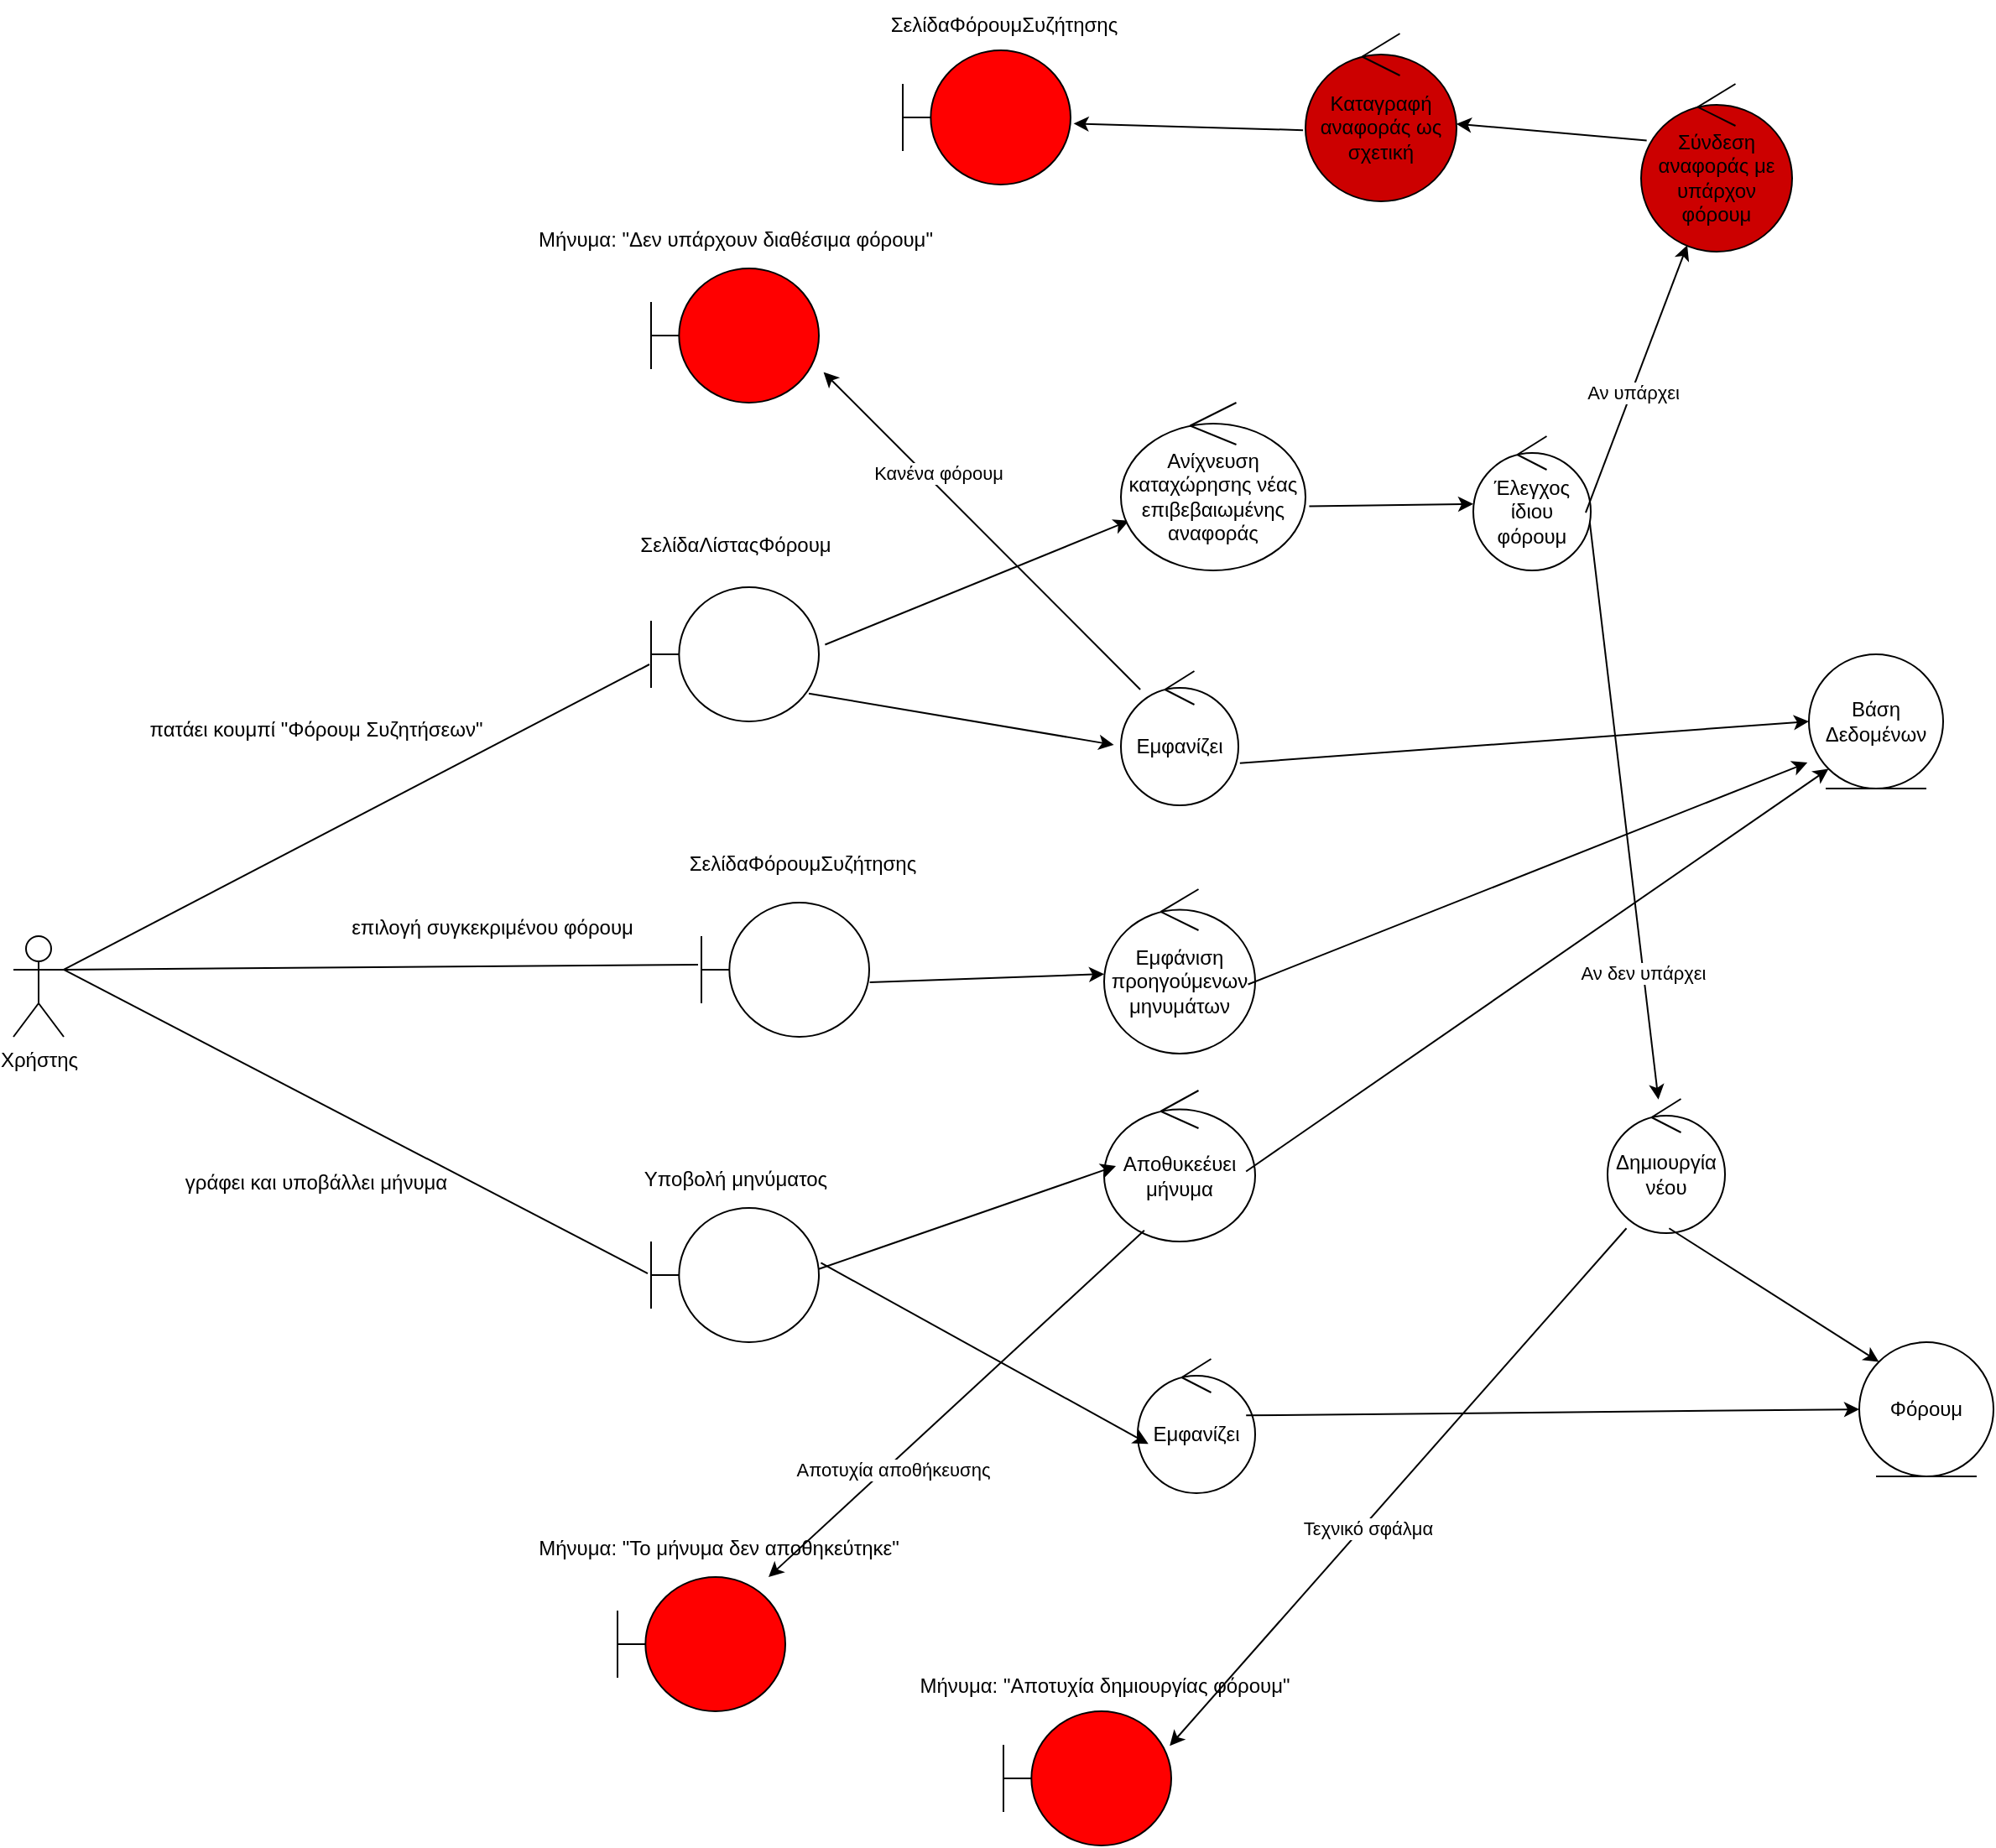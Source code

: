 <mxfile version="26.2.2">
  <diagram name="Page-1" id="PplSYbmX_EkXmF6fF7d_">
    <mxGraphModel dx="2197" dy="1358" grid="1" gridSize="10" guides="1" tooltips="1" connect="1" arrows="1" fold="1" page="1" pageScale="1" pageWidth="850" pageHeight="1100" math="0" shadow="0">
      <root>
        <mxCell id="0" />
        <mxCell id="1" parent="0" />
        <mxCell id="l4ZXJcAtUnXXLUyWGLCF-1" value="Χρήστης" style="shape=umlActor;verticalLabelPosition=bottom;verticalAlign=top;html=1;" vertex="1" parent="1">
          <mxGeometry x="350" y="1058" width="30" height="60" as="geometry" />
        </mxCell>
        <mxCell id="l4ZXJcAtUnXXLUyWGLCF-2" value="" style="shape=umlBoundary;whiteSpace=wrap;html=1;" vertex="1" parent="1">
          <mxGeometry x="730" y="850" width="100" height="80" as="geometry" />
        </mxCell>
        <mxCell id="l4ZXJcAtUnXXLUyWGLCF-3" value="" style="shape=umlBoundary;whiteSpace=wrap;html=1;" vertex="1" parent="1">
          <mxGeometry x="760" y="1038" width="100" height="80" as="geometry" />
        </mxCell>
        <mxCell id="l4ZXJcAtUnXXLUyWGLCF-4" value="" style="shape=umlBoundary;whiteSpace=wrap;html=1;" vertex="1" parent="1">
          <mxGeometry x="730" y="1220" width="100" height="80" as="geometry" />
        </mxCell>
        <mxCell id="l4ZXJcAtUnXXLUyWGLCF-5" value="ΣελίδαΛίσταςΦόρουμ" style="text;html=1;align=center;verticalAlign=middle;resizable=0;points=[];autosize=1;strokeColor=none;fillColor=none;" vertex="1" parent="1">
          <mxGeometry x="710" y="810" width="140" height="30" as="geometry" />
        </mxCell>
        <mxCell id="l4ZXJcAtUnXXLUyWGLCF-6" value="ΣελίδαΦόρουμΣυζήτησης" style="text;html=1;align=center;verticalAlign=middle;resizable=0;points=[];autosize=1;strokeColor=none;fillColor=none;" vertex="1" parent="1">
          <mxGeometry x="740" y="1000" width="160" height="30" as="geometry" />
        </mxCell>
        <mxCell id="l4ZXJcAtUnXXLUyWGLCF-7" value="" style="endArrow=none;html=1;rounded=0;exitX=1;exitY=0.333;exitDx=0;exitDy=0;exitPerimeter=0;entryX=-0.01;entryY=0.575;entryDx=0;entryDy=0;entryPerimeter=0;" edge="1" parent="1" source="l4ZXJcAtUnXXLUyWGLCF-1" target="l4ZXJcAtUnXXLUyWGLCF-2">
          <mxGeometry width="50" height="50" relative="1" as="geometry">
            <mxPoint x="900" y="1030" as="sourcePoint" />
            <mxPoint x="950" y="980" as="targetPoint" />
          </mxGeometry>
        </mxCell>
        <mxCell id="l4ZXJcAtUnXXLUyWGLCF-8" value="" style="endArrow=none;html=1;rounded=0;exitX=1;exitY=0.333;exitDx=0;exitDy=0;exitPerimeter=0;entryX=-0.02;entryY=0.463;entryDx=0;entryDy=0;entryPerimeter=0;" edge="1" parent="1" source="l4ZXJcAtUnXXLUyWGLCF-1" target="l4ZXJcAtUnXXLUyWGLCF-3">
          <mxGeometry width="50" height="50" relative="1" as="geometry">
            <mxPoint x="900" y="1030" as="sourcePoint" />
            <mxPoint x="950" y="980" as="targetPoint" />
          </mxGeometry>
        </mxCell>
        <mxCell id="l4ZXJcAtUnXXLUyWGLCF-9" value="" style="endArrow=none;html=1;rounded=0;exitX=1;exitY=0.333;exitDx=0;exitDy=0;exitPerimeter=0;entryX=-0.02;entryY=0.488;entryDx=0;entryDy=0;entryPerimeter=0;" edge="1" parent="1" source="l4ZXJcAtUnXXLUyWGLCF-1" target="l4ZXJcAtUnXXLUyWGLCF-4">
          <mxGeometry width="50" height="50" relative="1" as="geometry">
            <mxPoint x="900" y="1030" as="sourcePoint" />
            <mxPoint x="950" y="980" as="targetPoint" />
          </mxGeometry>
        </mxCell>
        <mxCell id="l4ZXJcAtUnXXLUyWGLCF-10" value="πατάει κουμπί &quot;Φόρουμ Συζητήσεων&quot;" style="text;html=1;align=center;verticalAlign=middle;resizable=0;points=[];autosize=1;strokeColor=none;fillColor=none;" vertex="1" parent="1">
          <mxGeometry x="420" y="920" width="220" height="30" as="geometry" />
        </mxCell>
        <mxCell id="l4ZXJcAtUnXXLUyWGLCF-11" value="επιλογή συγκεκριμένου φόρουμ" style="text;html=1;align=center;verticalAlign=middle;resizable=0;points=[];autosize=1;strokeColor=none;fillColor=none;" vertex="1" parent="1">
          <mxGeometry x="540" y="1038" width="190" height="30" as="geometry" />
        </mxCell>
        <mxCell id="l4ZXJcAtUnXXLUyWGLCF-12" value="γράφει και υποβάλλει μήνυμα" style="text;html=1;align=center;verticalAlign=middle;resizable=0;points=[];autosize=1;strokeColor=none;fillColor=none;" vertex="1" parent="1">
          <mxGeometry x="440" y="1190" width="180" height="30" as="geometry" />
        </mxCell>
        <mxCell id="l4ZXJcAtUnXXLUyWGLCF-13" value="Βάση Δεδομένων" style="ellipse;shape=umlEntity;whiteSpace=wrap;html=1;" vertex="1" parent="1">
          <mxGeometry x="1420" y="890" width="80" height="80" as="geometry" />
        </mxCell>
        <mxCell id="l4ZXJcAtUnXXLUyWGLCF-14" value="Φόρουμ" style="ellipse;shape=umlEntity;whiteSpace=wrap;html=1;" vertex="1" parent="1">
          <mxGeometry x="1450" y="1300" width="80" height="80" as="geometry" />
        </mxCell>
        <mxCell id="l4ZXJcAtUnXXLUyWGLCF-15" value="Εμφανίζει" style="ellipse;shape=umlControl;whiteSpace=wrap;html=1;" vertex="1" parent="1">
          <mxGeometry x="1010" y="900" width="70" height="80" as="geometry" />
        </mxCell>
        <mxCell id="l4ZXJcAtUnXXLUyWGLCF-16" value="" style="endArrow=classic;html=1;rounded=0;exitX=0.94;exitY=0.792;exitDx=0;exitDy=0;exitPerimeter=0;entryX=-0.06;entryY=0.55;entryDx=0;entryDy=0;entryPerimeter=0;" edge="1" parent="1" source="l4ZXJcAtUnXXLUyWGLCF-2" target="l4ZXJcAtUnXXLUyWGLCF-15">
          <mxGeometry width="50" height="50" relative="1" as="geometry">
            <mxPoint x="860" y="1120" as="sourcePoint" />
            <mxPoint x="910" y="1070" as="targetPoint" />
          </mxGeometry>
        </mxCell>
        <mxCell id="l4ZXJcAtUnXXLUyWGLCF-17" value="" style="endArrow=classic;html=1;rounded=0;exitX=1.013;exitY=0.686;exitDx=0;exitDy=0;exitPerimeter=0;entryX=0;entryY=0.5;entryDx=0;entryDy=0;" edge="1" parent="1" source="l4ZXJcAtUnXXLUyWGLCF-15" target="l4ZXJcAtUnXXLUyWGLCF-13">
          <mxGeometry width="50" height="50" relative="1" as="geometry">
            <mxPoint x="860" y="1120" as="sourcePoint" />
            <mxPoint x="910" y="1070" as="targetPoint" />
          </mxGeometry>
        </mxCell>
        <mxCell id="l4ZXJcAtUnXXLUyWGLCF-18" value="" style="endArrow=classic;html=1;rounded=0;exitX=1.003;exitY=0.594;exitDx=0;exitDy=0;exitPerimeter=0;" edge="1" parent="1" source="l4ZXJcAtUnXXLUyWGLCF-3" target="l4ZXJcAtUnXXLUyWGLCF-19">
          <mxGeometry width="50" height="50" relative="1" as="geometry">
            <mxPoint x="860" y="1120" as="sourcePoint" />
            <mxPoint x="910" y="1070" as="targetPoint" />
          </mxGeometry>
        </mxCell>
        <mxCell id="l4ZXJcAtUnXXLUyWGLCF-19" value="Εμφάνιση προηγούμενων μηνυμάτων" style="ellipse;shape=umlControl;whiteSpace=wrap;html=1;" vertex="1" parent="1">
          <mxGeometry x="1000" y="1030" width="90" height="98" as="geometry" />
        </mxCell>
        <mxCell id="l4ZXJcAtUnXXLUyWGLCF-20" value="" style="endArrow=classic;html=1;rounded=0;exitX=0.953;exitY=0.579;exitDx=0;exitDy=0;exitPerimeter=0;entryX=-0.011;entryY=0.807;entryDx=0;entryDy=0;entryPerimeter=0;" edge="1" parent="1" source="l4ZXJcAtUnXXLUyWGLCF-19" target="l4ZXJcAtUnXXLUyWGLCF-13">
          <mxGeometry width="50" height="50" relative="1" as="geometry">
            <mxPoint x="860" y="1120" as="sourcePoint" />
            <mxPoint x="910" y="1070" as="targetPoint" />
          </mxGeometry>
        </mxCell>
        <mxCell id="l4ZXJcAtUnXXLUyWGLCF-21" value="Αποθυκεέυει μήνυμα" style="ellipse;shape=umlControl;whiteSpace=wrap;html=1;" vertex="1" parent="1">
          <mxGeometry x="1000" y="1150" width="90" height="90" as="geometry" />
        </mxCell>
        <mxCell id="l4ZXJcAtUnXXLUyWGLCF-22" value="" style="endArrow=classic;html=1;rounded=0;exitX=1;exitY=0.455;exitDx=0;exitDy=0;exitPerimeter=0;entryX=0.078;entryY=0.5;entryDx=0;entryDy=0;entryPerimeter=0;" edge="1" parent="1" source="l4ZXJcAtUnXXLUyWGLCF-4" target="l4ZXJcAtUnXXLUyWGLCF-21">
          <mxGeometry width="50" height="50" relative="1" as="geometry">
            <mxPoint x="860" y="1120" as="sourcePoint" />
            <mxPoint x="910" y="1070" as="targetPoint" />
          </mxGeometry>
        </mxCell>
        <mxCell id="l4ZXJcAtUnXXLUyWGLCF-23" value="" style="endArrow=classic;html=1;rounded=0;exitX=0.94;exitY=0.536;exitDx=0;exitDy=0;exitPerimeter=0;entryX=0;entryY=1;entryDx=0;entryDy=0;" edge="1" parent="1" source="l4ZXJcAtUnXXLUyWGLCF-21" target="l4ZXJcAtUnXXLUyWGLCF-13">
          <mxGeometry width="50" height="50" relative="1" as="geometry">
            <mxPoint x="860" y="1120" as="sourcePoint" />
            <mxPoint x="910" y="1070" as="targetPoint" />
          </mxGeometry>
        </mxCell>
        <mxCell id="l4ZXJcAtUnXXLUyWGLCF-24" value="Εμφανίζει" style="ellipse;shape=umlControl;whiteSpace=wrap;html=1;" vertex="1" parent="1">
          <mxGeometry x="1020" y="1310" width="70" height="80" as="geometry" />
        </mxCell>
        <mxCell id="l4ZXJcAtUnXXLUyWGLCF-25" value="" style="endArrow=classic;html=1;rounded=0;exitX=1.012;exitY=0.409;exitDx=0;exitDy=0;exitPerimeter=0;entryX=0.091;entryY=0.633;entryDx=0;entryDy=0;entryPerimeter=0;" edge="1" parent="1" source="l4ZXJcAtUnXXLUyWGLCF-4" target="l4ZXJcAtUnXXLUyWGLCF-24">
          <mxGeometry width="50" height="50" relative="1" as="geometry">
            <mxPoint x="860" y="1120" as="sourcePoint" />
            <mxPoint x="910" y="1070" as="targetPoint" />
          </mxGeometry>
        </mxCell>
        <mxCell id="l4ZXJcAtUnXXLUyWGLCF-26" value="" style="endArrow=classic;html=1;rounded=0;exitX=0.923;exitY=0.421;exitDx=0;exitDy=0;exitPerimeter=0;entryX=0;entryY=0.5;entryDx=0;entryDy=0;" edge="1" parent="1" source="l4ZXJcAtUnXXLUyWGLCF-24" target="l4ZXJcAtUnXXLUyWGLCF-14">
          <mxGeometry width="50" height="50" relative="1" as="geometry">
            <mxPoint x="860" y="1120" as="sourcePoint" />
            <mxPoint x="1531.716" y="1208.284" as="targetPoint" />
          </mxGeometry>
        </mxCell>
        <mxCell id="l4ZXJcAtUnXXLUyWGLCF-27" value="" style="endArrow=classic;html=1;rounded=0;exitX=1.037;exitY=0.428;exitDx=0;exitDy=0;exitPerimeter=0;" edge="1" parent="1" source="l4ZXJcAtUnXXLUyWGLCF-2" target="l4ZXJcAtUnXXLUyWGLCF-28">
          <mxGeometry width="50" height="50" relative="1" as="geometry">
            <mxPoint x="860" y="1120" as="sourcePoint" />
            <mxPoint x="1010" y="810" as="targetPoint" />
          </mxGeometry>
        </mxCell>
        <mxCell id="l4ZXJcAtUnXXLUyWGLCF-28" value="Ανίχνευση καταχώρησης νέας επιβεβαιωμένης αναφοράς" style="ellipse;shape=umlControl;whiteSpace=wrap;html=1;" vertex="1" parent="1">
          <mxGeometry x="1010" y="740" width="110" height="100" as="geometry" />
        </mxCell>
        <mxCell id="l4ZXJcAtUnXXLUyWGLCF-29" value="" style="endArrow=classic;html=1;rounded=0;exitX=1.02;exitY=0.618;exitDx=0;exitDy=0;exitPerimeter=0;" edge="1" parent="1" source="l4ZXJcAtUnXXLUyWGLCF-28" target="l4ZXJcAtUnXXLUyWGLCF-30">
          <mxGeometry width="50" height="50" relative="1" as="geometry">
            <mxPoint x="860" y="1120" as="sourcePoint" />
            <mxPoint x="1240" y="802" as="targetPoint" />
          </mxGeometry>
        </mxCell>
        <mxCell id="l4ZXJcAtUnXXLUyWGLCF-30" value="Έλεγχος ίδιου φόρουμ" style="ellipse;shape=umlControl;whiteSpace=wrap;html=1;" vertex="1" parent="1">
          <mxGeometry x="1220" y="760" width="70" height="80" as="geometry" />
        </mxCell>
        <mxCell id="l4ZXJcAtUnXXLUyWGLCF-31" value="" style="endArrow=classic;html=1;rounded=0;exitX=0.992;exitY=0.644;exitDx=0;exitDy=0;exitPerimeter=0;" edge="1" parent="1" source="l4ZXJcAtUnXXLUyWGLCF-30" target="l4ZXJcAtUnXXLUyWGLCF-33">
          <mxGeometry width="50" height="50" relative="1" as="geometry">
            <mxPoint x="1474.61" y="850" as="sourcePoint" />
            <mxPoint x="1330" y="1160" as="targetPoint" />
          </mxGeometry>
        </mxCell>
        <mxCell id="l4ZXJcAtUnXXLUyWGLCF-32" value="Αν δεν υπάρχει" style="edgeLabel;html=1;align=center;verticalAlign=middle;resizable=0;points=[];" vertex="1" connectable="0" parent="l4ZXJcAtUnXXLUyWGLCF-31">
          <mxGeometry x="0.556" relative="1" as="geometry">
            <mxPoint y="1" as="offset" />
          </mxGeometry>
        </mxCell>
        <mxCell id="l4ZXJcAtUnXXLUyWGLCF-33" value="Δημιουργία νέου" style="ellipse;shape=umlControl;whiteSpace=wrap;html=1;" vertex="1" parent="1">
          <mxGeometry x="1300" y="1155" width="70" height="80" as="geometry" />
        </mxCell>
        <mxCell id="l4ZXJcAtUnXXLUyWGLCF-34" value="" style="endArrow=classic;html=1;rounded=0;exitX=0.524;exitY=0.964;exitDx=0;exitDy=0;exitPerimeter=0;entryX=0;entryY=0;entryDx=0;entryDy=0;" edge="1" parent="1" source="l4ZXJcAtUnXXLUyWGLCF-33" target="l4ZXJcAtUnXXLUyWGLCF-14">
          <mxGeometry width="50" height="50" relative="1" as="geometry">
            <mxPoint x="860" y="1120" as="sourcePoint" />
            <mxPoint x="910" y="1070" as="targetPoint" />
          </mxGeometry>
        </mxCell>
        <mxCell id="l4ZXJcAtUnXXLUyWGLCF-35" value="" style="endArrow=classic;html=1;rounded=0;exitX=0.957;exitY=0.569;exitDx=0;exitDy=0;exitPerimeter=0;" edge="1" parent="1" source="l4ZXJcAtUnXXLUyWGLCF-30" target="l4ZXJcAtUnXXLUyWGLCF-37">
          <mxGeometry width="50" height="50" relative="1" as="geometry">
            <mxPoint x="860" y="1120" as="sourcePoint" />
            <mxPoint x="1350" y="660" as="targetPoint" />
          </mxGeometry>
        </mxCell>
        <mxCell id="l4ZXJcAtUnXXLUyWGLCF-36" value="Αν υπάρχει" style="edgeLabel;html=1;align=center;verticalAlign=middle;resizable=0;points=[];" vertex="1" connectable="0" parent="l4ZXJcAtUnXXLUyWGLCF-35">
          <mxGeometry x="-0.094" y="-1" relative="1" as="geometry">
            <mxPoint x="-1" as="offset" />
          </mxGeometry>
        </mxCell>
        <mxCell id="l4ZXJcAtUnXXLUyWGLCF-37" value="Σύνδεση αναφοράς με υπάρχον φόρουμ" style="ellipse;shape=umlControl;whiteSpace=wrap;html=1;fillColor=#CC0000;" vertex="1" parent="1">
          <mxGeometry x="1320" y="550" width="90" height="100" as="geometry" />
        </mxCell>
        <mxCell id="l4ZXJcAtUnXXLUyWGLCF-38" value="" style="endArrow=classic;html=1;rounded=0;exitX=0.037;exitY=0.337;exitDx=0;exitDy=0;exitPerimeter=0;" edge="1" parent="1" source="l4ZXJcAtUnXXLUyWGLCF-37" target="l4ZXJcAtUnXXLUyWGLCF-39">
          <mxGeometry width="50" height="50" relative="1" as="geometry">
            <mxPoint x="860" y="760" as="sourcePoint" />
            <mxPoint x="1190" y="584" as="targetPoint" />
          </mxGeometry>
        </mxCell>
        <mxCell id="l4ZXJcAtUnXXLUyWGLCF-39" value="Καταγραφή αναφοράς ως σχετική" style="ellipse;shape=umlControl;whiteSpace=wrap;html=1;fillColor=#CC0000;" vertex="1" parent="1">
          <mxGeometry x="1120" y="520" width="90" height="100" as="geometry" />
        </mxCell>
        <mxCell id="l4ZXJcAtUnXXLUyWGLCF-40" value="" style="shape=umlBoundary;whiteSpace=wrap;html=1;fillColor=#FF0000;" vertex="1" parent="1">
          <mxGeometry x="880" y="530" width="100" height="80" as="geometry" />
        </mxCell>
        <mxCell id="l4ZXJcAtUnXXLUyWGLCF-41" value="" style="endArrow=classic;html=1;rounded=0;exitX=-0.016;exitY=0.576;exitDx=0;exitDy=0;exitPerimeter=0;entryX=1.018;entryY=0.546;entryDx=0;entryDy=0;entryPerimeter=0;" edge="1" parent="1" source="l4ZXJcAtUnXXLUyWGLCF-39" target="l4ZXJcAtUnXXLUyWGLCF-40">
          <mxGeometry width="50" height="50" relative="1" as="geometry">
            <mxPoint x="860" y="760" as="sourcePoint" />
            <mxPoint x="910" y="710" as="targetPoint" />
          </mxGeometry>
        </mxCell>
        <mxCell id="l4ZXJcAtUnXXLUyWGLCF-42" value="ΣελίδαΦόρουμΣυζήτησης" style="text;html=1;align=center;verticalAlign=middle;resizable=0;points=[];autosize=1;strokeColor=none;fillColor=none;" vertex="1" parent="1">
          <mxGeometry x="860" y="500" width="160" height="30" as="geometry" />
        </mxCell>
        <mxCell id="l4ZXJcAtUnXXLUyWGLCF-43" value="" style="endArrow=classic;html=1;rounded=0;exitX=0.161;exitY=0.964;exitDx=0;exitDy=0;exitPerimeter=0;entryX=0.991;entryY=0.258;entryDx=0;entryDy=0;entryPerimeter=0;" edge="1" parent="1" source="l4ZXJcAtUnXXLUyWGLCF-33" target="l4ZXJcAtUnXXLUyWGLCF-45">
          <mxGeometry width="50" height="50" relative="1" as="geometry">
            <mxPoint x="860" y="1120" as="sourcePoint" />
            <mxPoint x="1180" y="1480" as="targetPoint" />
          </mxGeometry>
        </mxCell>
        <mxCell id="l4ZXJcAtUnXXLUyWGLCF-44" value="Τεχνικό σφάλμα" style="edgeLabel;html=1;align=center;verticalAlign=middle;resizable=0;points=[];" vertex="1" connectable="0" parent="l4ZXJcAtUnXXLUyWGLCF-43">
          <mxGeometry x="0.149" y="2" relative="1" as="geometry">
            <mxPoint as="offset" />
          </mxGeometry>
        </mxCell>
        <mxCell id="l4ZXJcAtUnXXLUyWGLCF-45" value="" style="shape=umlBoundary;whiteSpace=wrap;html=1;fillColor=#FF0000;" vertex="1" parent="1">
          <mxGeometry x="940" y="1520" width="100" height="80" as="geometry" />
        </mxCell>
        <mxCell id="l4ZXJcAtUnXXLUyWGLCF-46" value="Μήνυμα: &quot;Αποτυχία δημιουργίας φόρουμ&quot;" style="text;html=1;align=center;verticalAlign=middle;resizable=0;points=[];autosize=1;strokeColor=none;fillColor=none;" vertex="1" parent="1">
          <mxGeometry x="880" y="1490" width="240" height="30" as="geometry" />
        </mxCell>
        <mxCell id="l4ZXJcAtUnXXLUyWGLCF-47" value="" style="endArrow=classic;html=1;rounded=0;exitX=0.165;exitY=0.137;exitDx=0;exitDy=0;exitPerimeter=0;entryX=1.028;entryY=0.773;entryDx=0;entryDy=0;entryPerimeter=0;" edge="1" parent="1" source="l4ZXJcAtUnXXLUyWGLCF-15" target="l4ZXJcAtUnXXLUyWGLCF-49">
          <mxGeometry width="50" height="50" relative="1" as="geometry">
            <mxPoint x="860" y="940" as="sourcePoint" />
            <mxPoint x="920" y="720" as="targetPoint" />
          </mxGeometry>
        </mxCell>
        <mxCell id="l4ZXJcAtUnXXLUyWGLCF-48" value="Κανένα φόρουμ" style="edgeLabel;html=1;align=center;verticalAlign=middle;resizable=0;points=[];" vertex="1" connectable="0" parent="l4ZXJcAtUnXXLUyWGLCF-47">
          <mxGeometry x="0.331" y="-5" relative="1" as="geometry">
            <mxPoint x="1" as="offset" />
          </mxGeometry>
        </mxCell>
        <mxCell id="l4ZXJcAtUnXXLUyWGLCF-49" value="" style="shape=umlBoundary;whiteSpace=wrap;html=1;fillColor=#FF0000;" vertex="1" parent="1">
          <mxGeometry x="730" y="660" width="100" height="80" as="geometry" />
        </mxCell>
        <mxCell id="l4ZXJcAtUnXXLUyWGLCF-50" value="Μήνυμα: &quot;Δεν υπάρχουν διαθέσιμα φόρουμ&quot;" style="text;html=1;align=center;verticalAlign=middle;resizable=0;points=[];autosize=1;strokeColor=none;fillColor=none;" vertex="1" parent="1">
          <mxGeometry x="650" y="628" width="260" height="30" as="geometry" />
        </mxCell>
        <mxCell id="l4ZXJcAtUnXXLUyWGLCF-51" value="" style="endArrow=classic;html=1;rounded=0;exitX=0.266;exitY=0.926;exitDx=0;exitDy=0;exitPerimeter=0;entryX=0.9;entryY=0;entryDx=0;entryDy=0;entryPerimeter=0;" edge="1" parent="1" source="l4ZXJcAtUnXXLUyWGLCF-21" target="l4ZXJcAtUnXXLUyWGLCF-53">
          <mxGeometry width="50" height="50" relative="1" as="geometry">
            <mxPoint x="860" y="1120" as="sourcePoint" />
            <mxPoint x="830" y="1420" as="targetPoint" />
          </mxGeometry>
        </mxCell>
        <mxCell id="l4ZXJcAtUnXXLUyWGLCF-52" value="Αποτυχία αποθήκευσης" style="edgeLabel;html=1;align=center;verticalAlign=middle;resizable=0;points=[];" vertex="1" connectable="0" parent="l4ZXJcAtUnXXLUyWGLCF-51">
          <mxGeometry x="0.362" y="4" relative="1" as="geometry">
            <mxPoint y="-1" as="offset" />
          </mxGeometry>
        </mxCell>
        <mxCell id="l4ZXJcAtUnXXLUyWGLCF-53" value="" style="shape=umlBoundary;whiteSpace=wrap;html=1;fillColor=#FF0000;" vertex="1" parent="1">
          <mxGeometry x="710" y="1440" width="100" height="80" as="geometry" />
        </mxCell>
        <mxCell id="l4ZXJcAtUnXXLUyWGLCF-54" value="Μήνυμα: &quot;Το μήνυμα δεν αποθηκεύτηκε&quot;" style="text;html=1;align=center;verticalAlign=middle;resizable=0;points=[];autosize=1;strokeColor=none;fillColor=none;" vertex="1" parent="1">
          <mxGeometry x="650" y="1408" width="240" height="30" as="geometry" />
        </mxCell>
        <mxCell id="l4ZXJcAtUnXXLUyWGLCF-55" value="Υποβολή μηνύματος" style="text;html=1;align=center;verticalAlign=middle;resizable=0;points=[];autosize=1;strokeColor=none;fillColor=none;" vertex="1" parent="1">
          <mxGeometry x="715" y="1188" width="130" height="30" as="geometry" />
        </mxCell>
      </root>
    </mxGraphModel>
  </diagram>
</mxfile>
